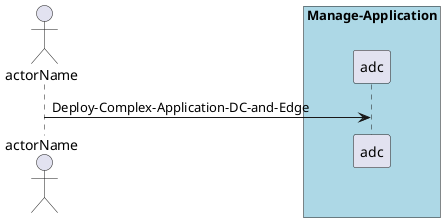 @startuml
Actor "actorName" as A

box "Manage-Application" #lightblue
participant "adc" as S
A -> S : Deploy-Complex-Application-DC-and-Edge
end box

@enduml
